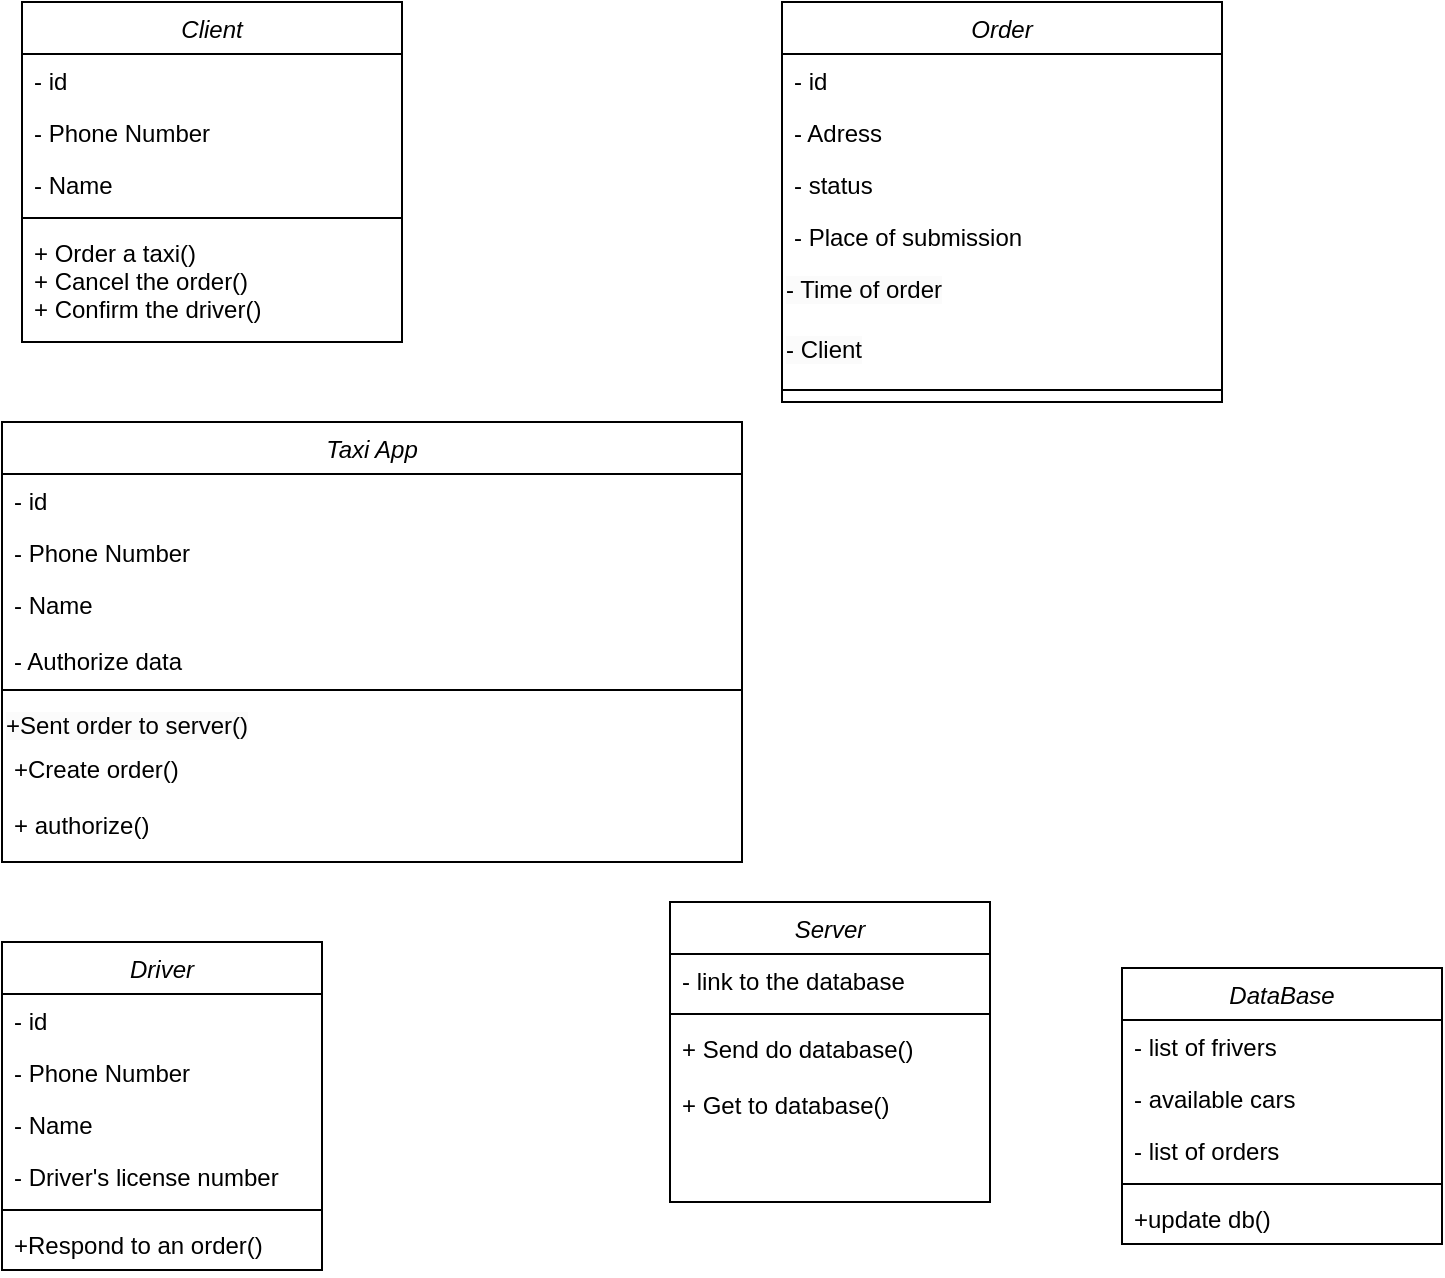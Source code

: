 <mxfile version="21.5.0" type="github">
  <diagram id="C5RBs43oDa-KdzZeNtuy" name="Page-1">
    <mxGraphModel dx="1395" dy="663" grid="1" gridSize="10" guides="1" tooltips="1" connect="1" arrows="1" fold="1" page="1" pageScale="1" pageWidth="827" pageHeight="1169" math="0" shadow="0">
      <root>
        <mxCell id="WIyWlLk6GJQsqaUBKTNV-0" />
        <mxCell id="WIyWlLk6GJQsqaUBKTNV-1" parent="WIyWlLk6GJQsqaUBKTNV-0" />
        <mxCell id="zkfFHV4jXpPFQw0GAbJ--0" value="Сlient" style="swimlane;fontStyle=2;align=center;verticalAlign=top;childLayout=stackLayout;horizontal=1;startSize=26;horizontalStack=0;resizeParent=1;resizeLast=0;collapsible=1;marginBottom=0;rounded=0;shadow=0;strokeWidth=1;" parent="WIyWlLk6GJQsqaUBKTNV-1" vertex="1">
          <mxGeometry x="90" y="30" width="190" height="170" as="geometry">
            <mxRectangle x="230" y="140" width="160" height="26" as="alternateBounds" />
          </mxGeometry>
        </mxCell>
        <mxCell id="zkfFHV4jXpPFQw0GAbJ--1" value="- id" style="text;align=left;verticalAlign=top;spacingLeft=4;spacingRight=4;overflow=hidden;rotatable=0;points=[[0,0.5],[1,0.5]];portConstraint=eastwest;" parent="zkfFHV4jXpPFQw0GAbJ--0" vertex="1">
          <mxGeometry y="26" width="190" height="26" as="geometry" />
        </mxCell>
        <mxCell id="zkfFHV4jXpPFQw0GAbJ--2" value="- Phone Number" style="text;align=left;verticalAlign=top;spacingLeft=4;spacingRight=4;overflow=hidden;rotatable=0;points=[[0,0.5],[1,0.5]];portConstraint=eastwest;rounded=0;shadow=0;html=0;" parent="zkfFHV4jXpPFQw0GAbJ--0" vertex="1">
          <mxGeometry y="52" width="190" height="26" as="geometry" />
        </mxCell>
        <mxCell id="zkfFHV4jXpPFQw0GAbJ--3" value="- Name" style="text;align=left;verticalAlign=top;spacingLeft=4;spacingRight=4;overflow=hidden;rotatable=0;points=[[0,0.5],[1,0.5]];portConstraint=eastwest;rounded=0;shadow=0;html=0;" parent="zkfFHV4jXpPFQw0GAbJ--0" vertex="1">
          <mxGeometry y="78" width="190" height="26" as="geometry" />
        </mxCell>
        <mxCell id="zkfFHV4jXpPFQw0GAbJ--4" value="" style="line;html=1;strokeWidth=1;align=left;verticalAlign=middle;spacingTop=-1;spacingLeft=3;spacingRight=3;rotatable=0;labelPosition=right;points=[];portConstraint=eastwest;" parent="zkfFHV4jXpPFQw0GAbJ--0" vertex="1">
          <mxGeometry y="104" width="190" height="8" as="geometry" />
        </mxCell>
        <mxCell id="zkfFHV4jXpPFQw0GAbJ--5" value="+ Order a taxi()&#xa;+ Cancel the order()&#xa;+ Confirm the driver()" style="text;align=left;verticalAlign=top;spacingLeft=4;spacingRight=4;overflow=hidden;rotatable=0;points=[[0,0.5],[1,0.5]];portConstraint=eastwest;" parent="zkfFHV4jXpPFQw0GAbJ--0" vertex="1">
          <mxGeometry y="112" width="190" height="58" as="geometry" />
        </mxCell>
        <mxCell id="Cgl-m45hVeOOeW6FoY-X-0" value="Taxi App&#xa;" style="swimlane;fontStyle=2;align=center;verticalAlign=top;childLayout=stackLayout;horizontal=1;startSize=26;horizontalStack=0;resizeParent=1;resizeLast=0;collapsible=1;marginBottom=0;rounded=0;shadow=0;strokeWidth=1;" vertex="1" parent="WIyWlLk6GJQsqaUBKTNV-1">
          <mxGeometry x="80" y="240" width="370" height="220" as="geometry">
            <mxRectangle x="230" y="140" width="160" height="26" as="alternateBounds" />
          </mxGeometry>
        </mxCell>
        <mxCell id="Cgl-m45hVeOOeW6FoY-X-1" value="- id" style="text;align=left;verticalAlign=top;spacingLeft=4;spacingRight=4;overflow=hidden;rotatable=0;points=[[0,0.5],[1,0.5]];portConstraint=eastwest;" vertex="1" parent="Cgl-m45hVeOOeW6FoY-X-0">
          <mxGeometry y="26" width="370" height="26" as="geometry" />
        </mxCell>
        <mxCell id="Cgl-m45hVeOOeW6FoY-X-2" value="- Phone Number" style="text;align=left;verticalAlign=top;spacingLeft=4;spacingRight=4;overflow=hidden;rotatable=0;points=[[0,0.5],[1,0.5]];portConstraint=eastwest;rounded=0;shadow=0;html=0;" vertex="1" parent="Cgl-m45hVeOOeW6FoY-X-0">
          <mxGeometry y="52" width="370" height="26" as="geometry" />
        </mxCell>
        <mxCell id="Cgl-m45hVeOOeW6FoY-X-3" value="- Name&#xa;&#xa;- Authorize data" style="text;align=left;verticalAlign=top;spacingLeft=4;spacingRight=4;overflow=hidden;rotatable=0;points=[[0,0.5],[1,0.5]];portConstraint=eastwest;rounded=0;shadow=0;html=0;" vertex="1" parent="Cgl-m45hVeOOeW6FoY-X-0">
          <mxGeometry y="78" width="370" height="52" as="geometry" />
        </mxCell>
        <mxCell id="Cgl-m45hVeOOeW6FoY-X-4" value="" style="line;html=1;strokeWidth=1;align=left;verticalAlign=middle;spacingTop=-1;spacingLeft=3;spacingRight=3;rotatable=0;labelPosition=right;points=[];portConstraint=eastwest;" vertex="1" parent="Cgl-m45hVeOOeW6FoY-X-0">
          <mxGeometry y="130" width="370" height="8" as="geometry" />
        </mxCell>
        <mxCell id="Cgl-m45hVeOOeW6FoY-X-29" value="&lt;span style=&quot;color: rgb(0, 0, 0); font-family: Helvetica; font-size: 12px; font-style: normal; font-variant-ligatures: normal; font-variant-caps: normal; font-weight: 400; letter-spacing: normal; orphans: 2; text-align: left; text-indent: 0px; text-transform: none; widows: 2; word-spacing: 0px; -webkit-text-stroke-width: 0px; background-color: rgb(251, 251, 251); text-decoration-thickness: initial; text-decoration-style: initial; text-decoration-color: initial; float: none; display: inline !important;&quot;&gt;+Sent order to server()&lt;/span&gt;" style="text;whiteSpace=wrap;html=1;" vertex="1" parent="Cgl-m45hVeOOeW6FoY-X-0">
          <mxGeometry y="138" width="370" height="22" as="geometry" />
        </mxCell>
        <mxCell id="Cgl-m45hVeOOeW6FoY-X-5" value="+Create order()&#xa;&#xa;+ authorize()" style="text;align=left;verticalAlign=top;spacingLeft=4;spacingRight=4;overflow=hidden;rotatable=0;points=[[0,0.5],[1,0.5]];portConstraint=eastwest;" vertex="1" parent="Cgl-m45hVeOOeW6FoY-X-0">
          <mxGeometry y="160" width="370" height="60" as="geometry" />
        </mxCell>
        <mxCell id="Cgl-m45hVeOOeW6FoY-X-6" value="Server" style="swimlane;fontStyle=2;align=center;verticalAlign=top;childLayout=stackLayout;horizontal=1;startSize=26;horizontalStack=0;resizeParent=1;resizeLast=0;collapsible=1;marginBottom=0;rounded=0;shadow=0;strokeWidth=1;" vertex="1" parent="WIyWlLk6GJQsqaUBKTNV-1">
          <mxGeometry x="414" y="480" width="160" height="150" as="geometry">
            <mxRectangle x="230" y="140" width="160" height="26" as="alternateBounds" />
          </mxGeometry>
        </mxCell>
        <mxCell id="Cgl-m45hVeOOeW6FoY-X-7" value="- link to the database" style="text;align=left;verticalAlign=top;spacingLeft=4;spacingRight=4;overflow=hidden;rotatable=0;points=[[0,0.5],[1,0.5]];portConstraint=eastwest;" vertex="1" parent="Cgl-m45hVeOOeW6FoY-X-6">
          <mxGeometry y="26" width="160" height="26" as="geometry" />
        </mxCell>
        <mxCell id="Cgl-m45hVeOOeW6FoY-X-10" value="" style="line;html=1;strokeWidth=1;align=left;verticalAlign=middle;spacingTop=-1;spacingLeft=3;spacingRight=3;rotatable=0;labelPosition=right;points=[];portConstraint=eastwest;" vertex="1" parent="Cgl-m45hVeOOeW6FoY-X-6">
          <mxGeometry y="52" width="160" height="8" as="geometry" />
        </mxCell>
        <mxCell id="Cgl-m45hVeOOeW6FoY-X-11" value="+ Send do database()&#xa;&#xa;+ Get to database()" style="text;align=left;verticalAlign=top;spacingLeft=4;spacingRight=4;overflow=hidden;rotatable=0;points=[[0,0.5],[1,0.5]];portConstraint=eastwest;" vertex="1" parent="Cgl-m45hVeOOeW6FoY-X-6">
          <mxGeometry y="60" width="160" height="90" as="geometry" />
        </mxCell>
        <mxCell id="Cgl-m45hVeOOeW6FoY-X-12" value="Order" style="swimlane;fontStyle=2;align=center;verticalAlign=top;childLayout=stackLayout;horizontal=1;startSize=26;horizontalStack=0;resizeParent=1;resizeLast=0;collapsible=1;marginBottom=0;rounded=0;shadow=0;strokeWidth=1;" vertex="1" parent="WIyWlLk6GJQsqaUBKTNV-1">
          <mxGeometry x="470" y="30" width="220" height="200" as="geometry">
            <mxRectangle x="230" y="140" width="160" height="26" as="alternateBounds" />
          </mxGeometry>
        </mxCell>
        <mxCell id="Cgl-m45hVeOOeW6FoY-X-13" value="- id" style="text;align=left;verticalAlign=top;spacingLeft=4;spacingRight=4;overflow=hidden;rotatable=0;points=[[0,0.5],[1,0.5]];portConstraint=eastwest;" vertex="1" parent="Cgl-m45hVeOOeW6FoY-X-12">
          <mxGeometry y="26" width="220" height="26" as="geometry" />
        </mxCell>
        <mxCell id="Cgl-m45hVeOOeW6FoY-X-14" value="- Adress" style="text;align=left;verticalAlign=top;spacingLeft=4;spacingRight=4;overflow=hidden;rotatable=0;points=[[0,0.5],[1,0.5]];portConstraint=eastwest;rounded=0;shadow=0;html=0;" vertex="1" parent="Cgl-m45hVeOOeW6FoY-X-12">
          <mxGeometry y="52" width="220" height="26" as="geometry" />
        </mxCell>
        <mxCell id="Cgl-m45hVeOOeW6FoY-X-15" value="- status" style="text;align=left;verticalAlign=top;spacingLeft=4;spacingRight=4;overflow=hidden;rotatable=0;points=[[0,0.5],[1,0.5]];portConstraint=eastwest;rounded=0;shadow=0;html=0;" vertex="1" parent="Cgl-m45hVeOOeW6FoY-X-12">
          <mxGeometry y="78" width="220" height="26" as="geometry" />
        </mxCell>
        <mxCell id="Cgl-m45hVeOOeW6FoY-X-24" value="- Place of submission" style="text;align=left;verticalAlign=top;spacingLeft=4;spacingRight=4;overflow=hidden;rotatable=0;points=[[0,0.5],[1,0.5]];portConstraint=eastwest;rounded=0;shadow=0;html=0;" vertex="1" parent="Cgl-m45hVeOOeW6FoY-X-12">
          <mxGeometry y="104" width="220" height="26" as="geometry" />
        </mxCell>
        <mxCell id="Cgl-m45hVeOOeW6FoY-X-25" value="&lt;span style=&quot;color: rgb(0, 0, 0); font-family: Helvetica; font-size: 12px; font-style: normal; font-variant-ligatures: normal; font-variant-caps: normal; font-weight: 400; letter-spacing: normal; orphans: 2; text-align: left; text-indent: 0px; text-transform: none; widows: 2; word-spacing: 0px; -webkit-text-stroke-width: 0px; background-color: rgb(251, 251, 251); text-decoration-thickness: initial; text-decoration-style: initial; text-decoration-color: initial; float: none; display: inline !important;&quot;&gt;- Time of order&lt;/span&gt;" style="text;whiteSpace=wrap;html=1;" vertex="1" parent="Cgl-m45hVeOOeW6FoY-X-12">
          <mxGeometry y="130" width="220" height="30" as="geometry" />
        </mxCell>
        <mxCell id="Cgl-m45hVeOOeW6FoY-X-26" value="&lt;span style=&quot;color: rgb(0, 0, 0); font-family: Helvetica; font-size: 12px; font-style: normal; font-variant-ligatures: normal; font-variant-caps: normal; font-weight: 400; letter-spacing: normal; orphans: 2; text-align: left; text-indent: 0px; text-transform: none; widows: 2; word-spacing: 0px; -webkit-text-stroke-width: 0px; background-color: rgb(251, 251, 251); text-decoration-thickness: initial; text-decoration-style: initial; text-decoration-color: initial; float: none; display: inline !important;&quot;&gt;- Client&lt;/span&gt;" style="text;whiteSpace=wrap;html=1;" vertex="1" parent="Cgl-m45hVeOOeW6FoY-X-12">
          <mxGeometry y="160" width="220" height="30" as="geometry" />
        </mxCell>
        <mxCell id="Cgl-m45hVeOOeW6FoY-X-16" value="" style="line;html=1;strokeWidth=1;align=left;verticalAlign=middle;spacingTop=-1;spacingLeft=3;spacingRight=3;rotatable=0;labelPosition=right;points=[];portConstraint=eastwest;" vertex="1" parent="Cgl-m45hVeOOeW6FoY-X-12">
          <mxGeometry y="190" width="220" height="8" as="geometry" />
        </mxCell>
        <mxCell id="Cgl-m45hVeOOeW6FoY-X-18" value="Driver" style="swimlane;fontStyle=2;align=center;verticalAlign=top;childLayout=stackLayout;horizontal=1;startSize=26;horizontalStack=0;resizeParent=1;resizeLast=0;collapsible=1;marginBottom=0;rounded=0;shadow=0;strokeWidth=1;" vertex="1" parent="WIyWlLk6GJQsqaUBKTNV-1">
          <mxGeometry x="80" y="500" width="160" height="164" as="geometry">
            <mxRectangle x="230" y="140" width="160" height="26" as="alternateBounds" />
          </mxGeometry>
        </mxCell>
        <mxCell id="Cgl-m45hVeOOeW6FoY-X-19" value="- id" style="text;align=left;verticalAlign=top;spacingLeft=4;spacingRight=4;overflow=hidden;rotatable=0;points=[[0,0.5],[1,0.5]];portConstraint=eastwest;" vertex="1" parent="Cgl-m45hVeOOeW6FoY-X-18">
          <mxGeometry y="26" width="160" height="26" as="geometry" />
        </mxCell>
        <mxCell id="Cgl-m45hVeOOeW6FoY-X-20" value="- Phone Number" style="text;align=left;verticalAlign=top;spacingLeft=4;spacingRight=4;overflow=hidden;rotatable=0;points=[[0,0.5],[1,0.5]];portConstraint=eastwest;rounded=0;shadow=0;html=0;" vertex="1" parent="Cgl-m45hVeOOeW6FoY-X-18">
          <mxGeometry y="52" width="160" height="26" as="geometry" />
        </mxCell>
        <mxCell id="Cgl-m45hVeOOeW6FoY-X-21" value="- Name" style="text;align=left;verticalAlign=top;spacingLeft=4;spacingRight=4;overflow=hidden;rotatable=0;points=[[0,0.5],[1,0.5]];portConstraint=eastwest;rounded=0;shadow=0;html=0;" vertex="1" parent="Cgl-m45hVeOOeW6FoY-X-18">
          <mxGeometry y="78" width="160" height="26" as="geometry" />
        </mxCell>
        <mxCell id="Cgl-m45hVeOOeW6FoY-X-28" value="- Driver&#39;s license number" style="text;align=left;verticalAlign=top;spacingLeft=4;spacingRight=4;overflow=hidden;rotatable=0;points=[[0,0.5],[1,0.5]];portConstraint=eastwest;rounded=0;shadow=0;html=0;" vertex="1" parent="Cgl-m45hVeOOeW6FoY-X-18">
          <mxGeometry y="104" width="160" height="26" as="geometry" />
        </mxCell>
        <mxCell id="Cgl-m45hVeOOeW6FoY-X-22" value="" style="line;html=1;strokeWidth=1;align=left;verticalAlign=middle;spacingTop=-1;spacingLeft=3;spacingRight=3;rotatable=0;labelPosition=right;points=[];portConstraint=eastwest;" vertex="1" parent="Cgl-m45hVeOOeW6FoY-X-18">
          <mxGeometry y="130" width="160" height="8" as="geometry" />
        </mxCell>
        <mxCell id="Cgl-m45hVeOOeW6FoY-X-23" value="+Respond to an order()" style="text;align=left;verticalAlign=top;spacingLeft=4;spacingRight=4;overflow=hidden;rotatable=0;points=[[0,0.5],[1,0.5]];portConstraint=eastwest;" vertex="1" parent="Cgl-m45hVeOOeW6FoY-X-18">
          <mxGeometry y="138" width="160" height="26" as="geometry" />
        </mxCell>
        <mxCell id="Cgl-m45hVeOOeW6FoY-X-30" value="DataBase" style="swimlane;fontStyle=2;align=center;verticalAlign=top;childLayout=stackLayout;horizontal=1;startSize=26;horizontalStack=0;resizeParent=1;resizeLast=0;collapsible=1;marginBottom=0;rounded=0;shadow=0;strokeWidth=1;" vertex="1" parent="WIyWlLk6GJQsqaUBKTNV-1">
          <mxGeometry x="640" y="513" width="160" height="138" as="geometry">
            <mxRectangle x="230" y="140" width="160" height="26" as="alternateBounds" />
          </mxGeometry>
        </mxCell>
        <mxCell id="Cgl-m45hVeOOeW6FoY-X-31" value="- list of frivers" style="text;align=left;verticalAlign=top;spacingLeft=4;spacingRight=4;overflow=hidden;rotatable=0;points=[[0,0.5],[1,0.5]];portConstraint=eastwest;" vertex="1" parent="Cgl-m45hVeOOeW6FoY-X-30">
          <mxGeometry y="26" width="160" height="26" as="geometry" />
        </mxCell>
        <mxCell id="Cgl-m45hVeOOeW6FoY-X-32" value="- available cars" style="text;align=left;verticalAlign=top;spacingLeft=4;spacingRight=4;overflow=hidden;rotatable=0;points=[[0,0.5],[1,0.5]];portConstraint=eastwest;rounded=0;shadow=0;html=0;" vertex="1" parent="Cgl-m45hVeOOeW6FoY-X-30">
          <mxGeometry y="52" width="160" height="26" as="geometry" />
        </mxCell>
        <mxCell id="Cgl-m45hVeOOeW6FoY-X-33" value="- list of orders" style="text;align=left;verticalAlign=top;spacingLeft=4;spacingRight=4;overflow=hidden;rotatable=0;points=[[0,0.5],[1,0.5]];portConstraint=eastwest;rounded=0;shadow=0;html=0;" vertex="1" parent="Cgl-m45hVeOOeW6FoY-X-30">
          <mxGeometry y="78" width="160" height="26" as="geometry" />
        </mxCell>
        <mxCell id="Cgl-m45hVeOOeW6FoY-X-34" value="" style="line;html=1;strokeWidth=1;align=left;verticalAlign=middle;spacingTop=-1;spacingLeft=3;spacingRight=3;rotatable=0;labelPosition=right;points=[];portConstraint=eastwest;" vertex="1" parent="Cgl-m45hVeOOeW6FoY-X-30">
          <mxGeometry y="104" width="160" height="8" as="geometry" />
        </mxCell>
        <mxCell id="Cgl-m45hVeOOeW6FoY-X-35" value="+update db()" style="text;align=left;verticalAlign=top;spacingLeft=4;spacingRight=4;overflow=hidden;rotatable=0;points=[[0,0.5],[1,0.5]];portConstraint=eastwest;" vertex="1" parent="Cgl-m45hVeOOeW6FoY-X-30">
          <mxGeometry y="112" width="160" height="26" as="geometry" />
        </mxCell>
      </root>
    </mxGraphModel>
  </diagram>
</mxfile>

